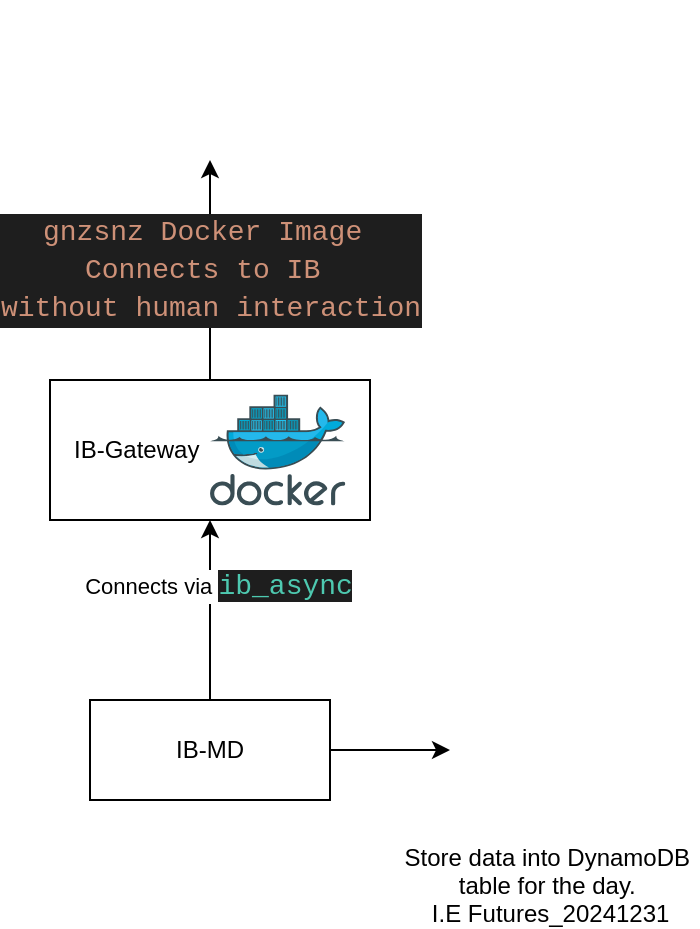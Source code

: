 <mxfile version="26.0.4">
  <diagram name="Page-1" id="sJXXHcOdjypO53yqfjd1">
    <mxGraphModel dx="1434" dy="836" grid="1" gridSize="10" guides="1" tooltips="1" connect="1" arrows="1" fold="1" page="1" pageScale="1" pageWidth="850" pageHeight="1100" math="0" shadow="0">
      <root>
        <mxCell id="0" />
        <mxCell id="1" parent="0" />
        <mxCell id="Qh5XXG3_9jgzbskuX3pz-3" value="" style="shape=image;verticalLabelPosition=bottom;labelBackgroundColor=default;verticalAlign=top;aspect=fixed;imageAspect=0;image=https://br.investing.com/brokers/wp-content/uploads/sites/3/2023/03/Interactive-Brokers.png;" vertex="1" parent="1">
          <mxGeometry x="90" y="60" width="80" height="80" as="geometry" />
        </mxCell>
        <mxCell id="Qh5XXG3_9jgzbskuX3pz-12" style="edgeStyle=orthogonalEdgeStyle;rounded=0;orthogonalLoop=1;jettySize=auto;html=1;entryX=0.5;entryY=1;entryDx=0;entryDy=0;" edge="1" parent="1" source="Qh5XXG3_9jgzbskuX3pz-4" target="Qh5XXG3_9jgzbskuX3pz-7">
          <mxGeometry relative="1" as="geometry" />
        </mxCell>
        <mxCell id="Qh5XXG3_9jgzbskuX3pz-19" value="Connects via&amp;nbsp;&lt;span style=&quot;color: rgb(78, 201, 176); background-color: rgb(30, 30, 30); font-family: Consolas, &amp;quot;Courier New&amp;quot;, monospace; font-size: 14px; white-space-collapse: preserve;&quot;&gt;ib_async&lt;/span&gt;" style="edgeLabel;html=1;align=center;verticalAlign=middle;resizable=0;points=[];" vertex="1" connectable="0" parent="Qh5XXG3_9jgzbskuX3pz-12">
          <mxGeometry x="0.28" y="-4" relative="1" as="geometry">
            <mxPoint as="offset" />
          </mxGeometry>
        </mxCell>
        <mxCell id="Qh5XXG3_9jgzbskuX3pz-20" style="edgeStyle=orthogonalEdgeStyle;rounded=0;orthogonalLoop=1;jettySize=auto;html=1;" edge="1" parent="1" source="Qh5XXG3_9jgzbskuX3pz-4" target="Qh5XXG3_9jgzbskuX3pz-14">
          <mxGeometry relative="1" as="geometry" />
        </mxCell>
        <mxCell id="Qh5XXG3_9jgzbskuX3pz-4" value="IB-MD" style="rounded=0;whiteSpace=wrap;html=1;" vertex="1" parent="1">
          <mxGeometry x="70" y="410" width="120" height="50" as="geometry" />
        </mxCell>
        <mxCell id="Qh5XXG3_9jgzbskuX3pz-10" value="" style="group" vertex="1" connectable="0" parent="1">
          <mxGeometry x="50" y="250" width="160" height="70" as="geometry" />
        </mxCell>
        <mxCell id="Qh5XXG3_9jgzbskuX3pz-7" value="&amp;nbsp; &amp;nbsp;IB-Gateway&lt;span style=&quot;color: rgba(0, 0, 0, 0); font-family: monospace; font-size: 0px; text-wrap: nowrap;&quot;&gt;%3CmxGraphModel%3E%3Croot%3E%3CmxCell%20id%3D%220%22%2F%3E%3CmxCell%20id%3D%221%22%20parent%3D%220%22%2F%3E%3CmxCell%20id%3D%222%22%20value%3D%22%22%20style%3D%22image%3Bsketch%3D0%3Baspect%3Dfixed%3Bhtml%3D1%3Bpoints%3D%5B%5D%3Balign%3Dcenter%3BfontSize%3D12%3Bimage%3Dimg%2Flib%2Fmscae%2FDocker.svg%3B%22%20vertex%3D%221%22%20parent%3D%221%22%3E%3CmxGeometry%20x%3D%22480%22%20y%3D%22349.5%22%20width%3D%2250%22%20height%3D%2241%22%20as%3D%22geometry%22%2F%3E%3C%2FmxCell%3E%3C%2Froot%3E%3C%2FmxGraphModel%3E&lt;/span&gt;" style="rounded=0;whiteSpace=wrap;html=1;align=left;" vertex="1" parent="Qh5XXG3_9jgzbskuX3pz-10">
          <mxGeometry width="160" height="70" as="geometry" />
        </mxCell>
        <mxCell id="Qh5XXG3_9jgzbskuX3pz-8" value="" style="image;sketch=0;aspect=fixed;html=1;points=[];align=center;fontSize=12;image=img/lib/mscae/Docker.svg;" vertex="1" parent="Qh5XXG3_9jgzbskuX3pz-10">
          <mxGeometry x="80" y="7.25" width="67.68" height="55.5" as="geometry" />
        </mxCell>
        <mxCell id="Qh5XXG3_9jgzbskuX3pz-11" value="&lt;div style=&quot;color: rgb(212, 212, 212); background-color: rgb(30, 30, 30); font-family: Consolas, &amp;quot;Courier New&amp;quot;, monospace; font-size: 14px; line-height: 19px; white-space-collapse: preserve;&quot;&gt;&lt;span style=&quot;color: #ce9178;&quot;&gt;gnzsnz Docker Image &lt;/span&gt;&lt;/div&gt;&lt;div style=&quot;color: rgb(212, 212, 212); background-color: rgb(30, 30, 30); font-family: Consolas, &amp;quot;Courier New&amp;quot;, monospace; font-size: 14px; line-height: 19px; white-space-collapse: preserve;&quot;&gt;&lt;span style=&quot;color: #ce9178;&quot;&gt;Connects to IB &lt;/span&gt;&lt;/div&gt;&lt;div style=&quot;color: rgb(212, 212, 212); background-color: rgb(30, 30, 30); font-family: Consolas, &amp;quot;Courier New&amp;quot;, monospace; font-size: 14px; line-height: 19px; white-space-collapse: preserve;&quot;&gt;&lt;span style=&quot;color: #ce9178;&quot;&gt;without human interaction&lt;/span&gt;&lt;/div&gt;" style="edgeStyle=orthogonalEdgeStyle;rounded=0;orthogonalLoop=1;jettySize=auto;html=1;entryX=0.5;entryY=1;entryDx=0;entryDy=0;" edge="1" parent="1" source="Qh5XXG3_9jgzbskuX3pz-7" target="Qh5XXG3_9jgzbskuX3pz-3">
          <mxGeometry relative="1" as="geometry" />
        </mxCell>
        <mxCell id="Qh5XXG3_9jgzbskuX3pz-14" value="Store data into DynamoDB &#xa;table for the day. &#xa;I.E Futures_20241231" style="shape=image;verticalLabelPosition=bottom;labelBackgroundColor=default;verticalAlign=top;aspect=fixed;imageAspect=0;image=https://isagebrum.com/images/technology/dynamo_db-image.svg;" vertex="1" parent="1">
          <mxGeometry x="250" y="395" width="100.63" height="80" as="geometry" />
        </mxCell>
      </root>
    </mxGraphModel>
  </diagram>
</mxfile>
